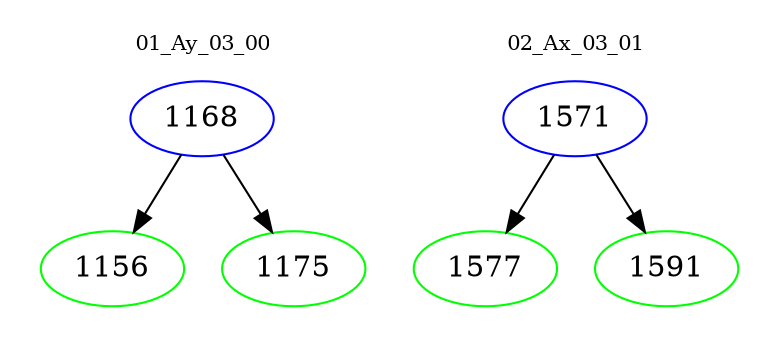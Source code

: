 digraph{
subgraph cluster_0 {
color = white
label = "01_Ay_03_00";
fontsize=10;
T0_1168 [label="1168", color="blue"]
T0_1168 -> T0_1156 [color="black"]
T0_1156 [label="1156", color="green"]
T0_1168 -> T0_1175 [color="black"]
T0_1175 [label="1175", color="green"]
}
subgraph cluster_1 {
color = white
label = "02_Ax_03_01";
fontsize=10;
T1_1571 [label="1571", color="blue"]
T1_1571 -> T1_1577 [color="black"]
T1_1577 [label="1577", color="green"]
T1_1571 -> T1_1591 [color="black"]
T1_1591 [label="1591", color="green"]
}
}
